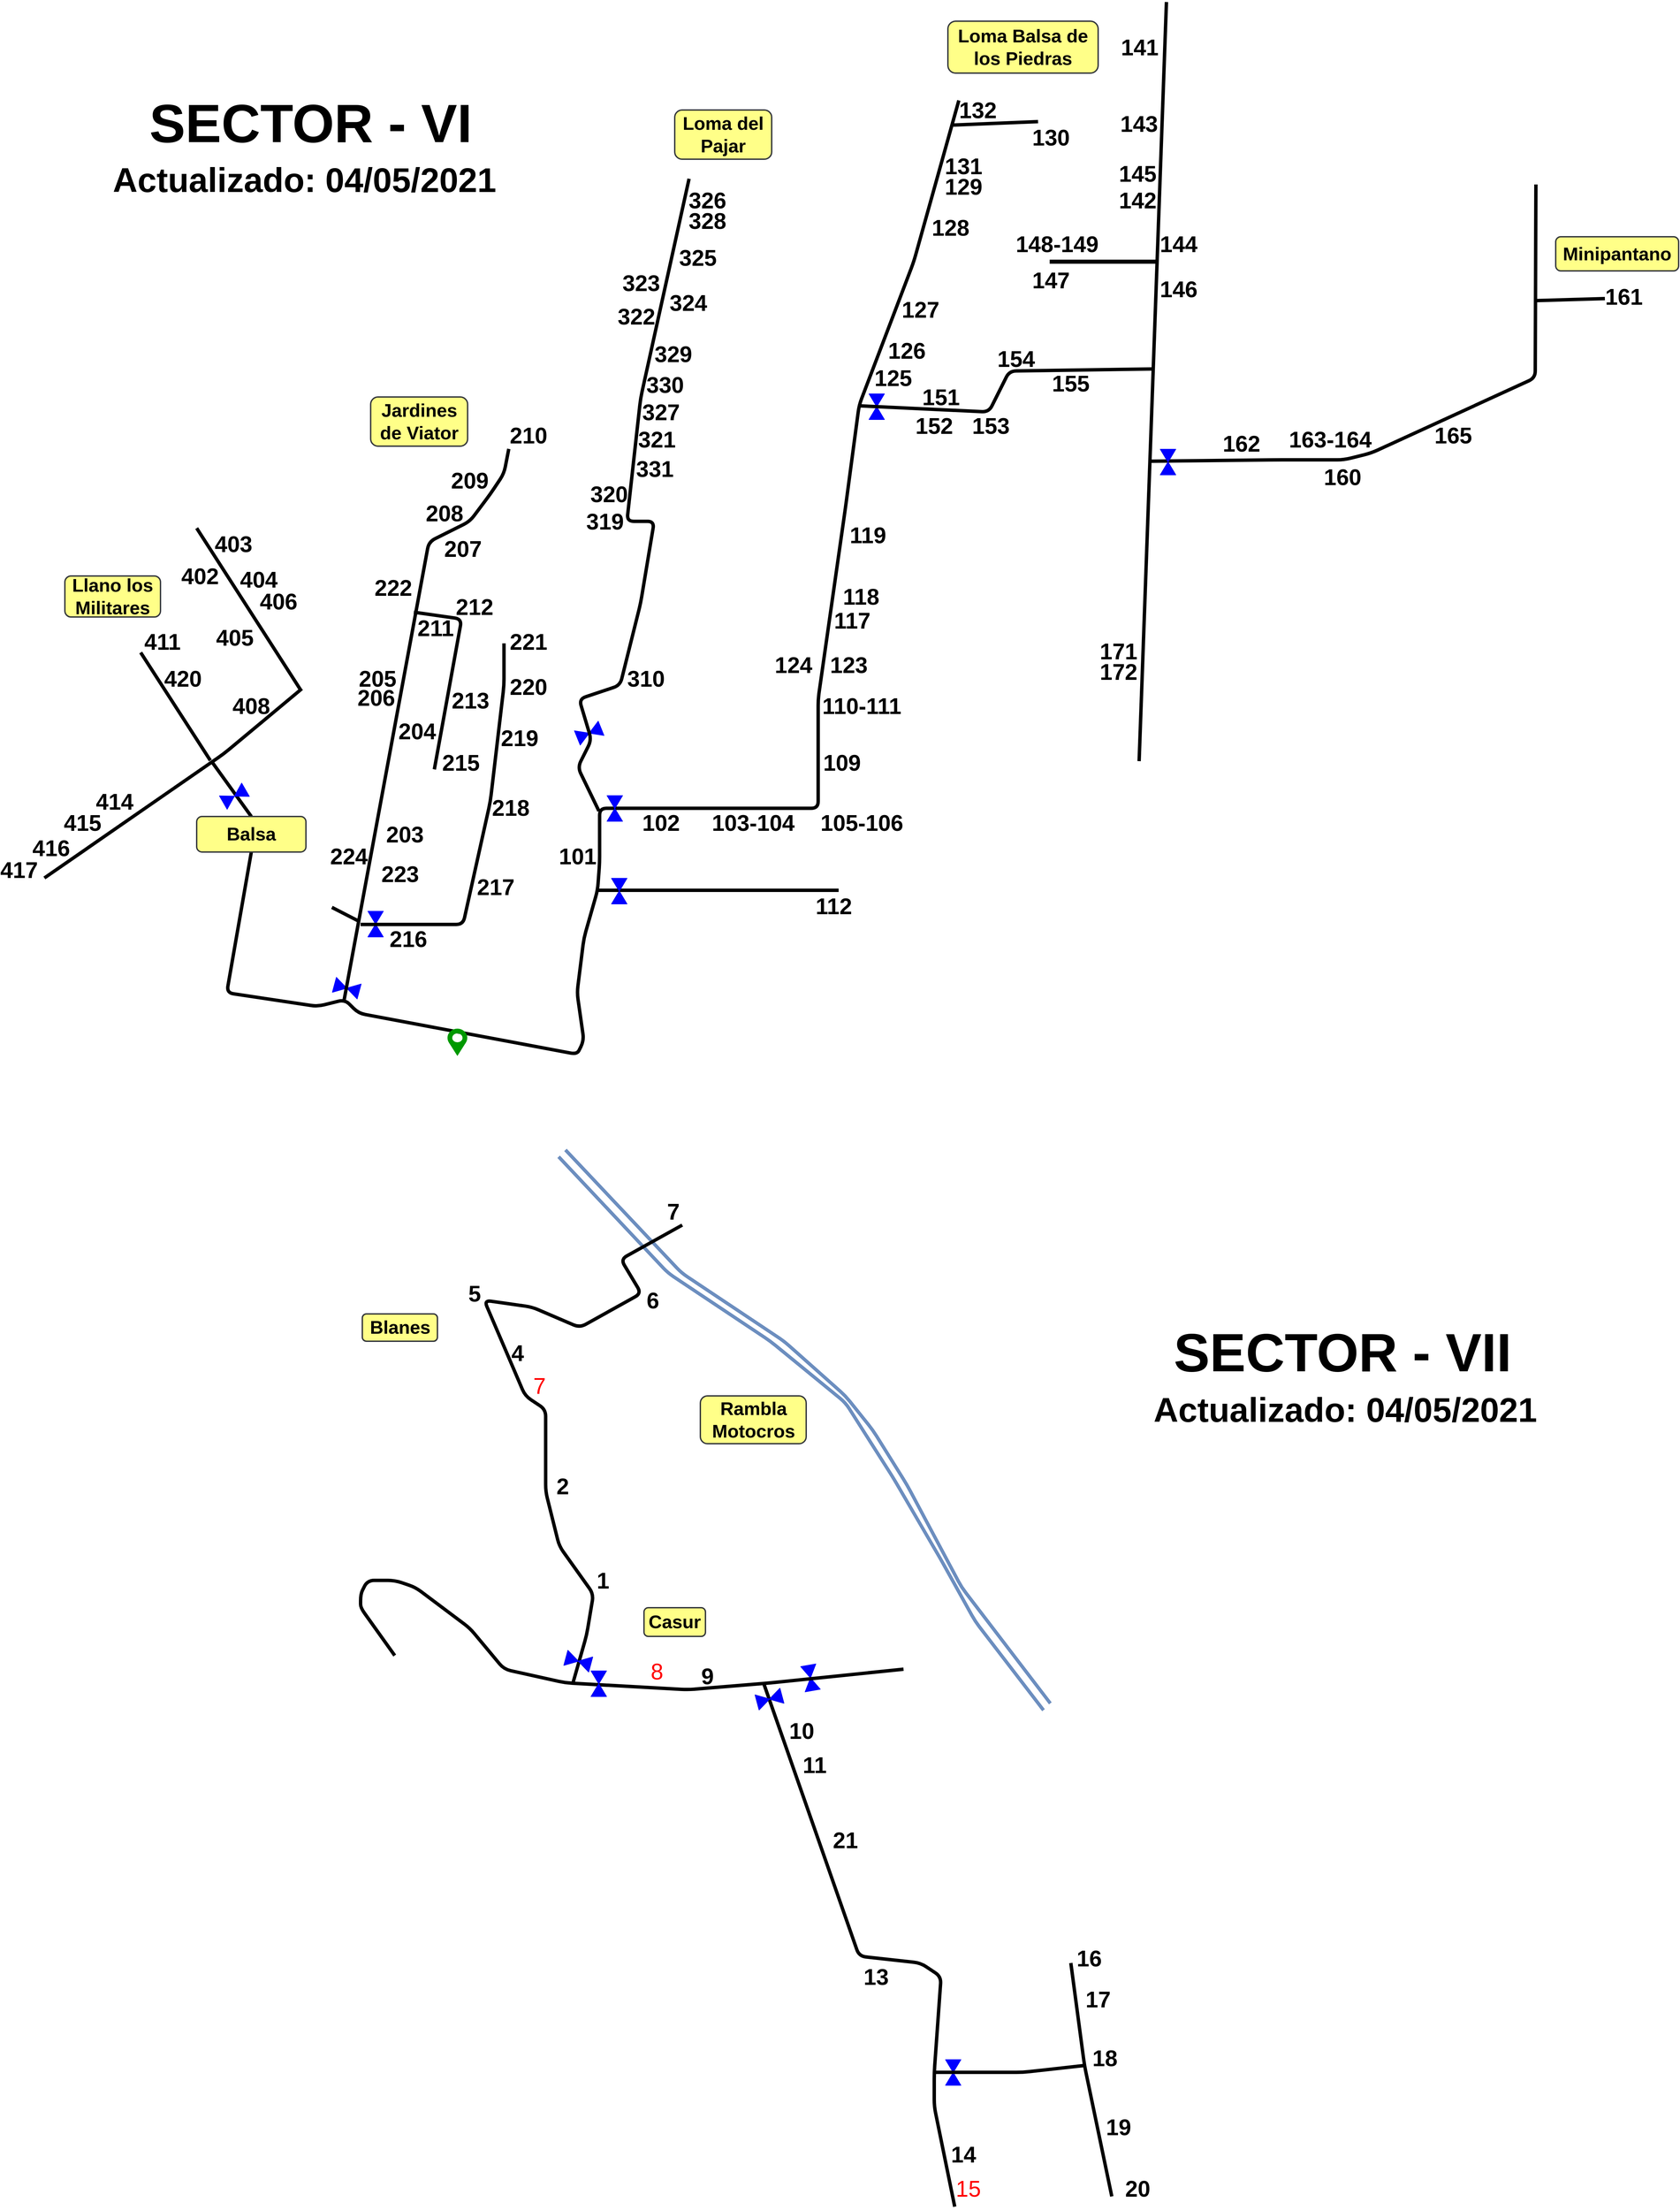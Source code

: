 <mxfile>
    <diagram id="SD_AFLWXw-Bv2uvGbzyp" name="Page-1">
        <mxGraphModel dx="3264" dy="1763" grid="1" gridSize="10" guides="1" tooltips="1" connect="1" arrows="1" fold="1" page="1" pageScale="1" pageWidth="827" pageHeight="1169" math="0" shadow="0">
            <root>
                <mxCell id="0"/>
                <mxCell id="1" parent="0"/>
                <mxCell id="Z8cWY3NdeDw0EiwUUbBT-2" value="" style="endArrow=none;html=1;strokeWidth=5;" parent="1" edge="1">
                    <mxGeometry width="50" height="50" relative="1" as="geometry">
                        <mxPoint x="-480" y="1170" as="sourcePoint"/>
                        <mxPoint x="-582" y="1012" as="targetPoint"/>
                    </mxGeometry>
                </mxCell>
                <mxCell id="Z8cWY3NdeDw0EiwUUbBT-3" value="" style="endArrow=none;html=1;strokeWidth=5;" parent="1" edge="1">
                    <mxGeometry width="50" height="50" relative="1" as="geometry">
                        <mxPoint x="-723" y="1342" as="sourcePoint"/>
                        <mxPoint x="-346" y="1065" as="targetPoint"/>
                        <Array as="points">
                            <mxPoint x="-460" y="1160"/>
                        </Array>
                    </mxGeometry>
                </mxCell>
                <mxCell id="Z8cWY3NdeDw0EiwUUbBT-4" value="" style="endArrow=none;html=1;strokeWidth=5;" parent="1" edge="1">
                    <mxGeometry width="50" height="50" relative="1" as="geometry">
                        <mxPoint x="-347" y="1068" as="sourcePoint"/>
                        <mxPoint x="-500" y="830" as="targetPoint"/>
                    </mxGeometry>
                </mxCell>
                <mxCell id="Z8cWY3NdeDw0EiwUUbBT-5" value="" style="endArrow=none;html=1;strokeWidth=5;exitX=0.5;exitY=0;exitDx=0;exitDy=0;" parent="1" edge="1" source="17">
                    <mxGeometry width="50" height="50" relative="1" as="geometry">
                        <mxPoint x="-433" y="1250" as="sourcePoint"/>
                        <mxPoint x="-477" y="1173" as="targetPoint"/>
                    </mxGeometry>
                </mxCell>
                <mxCell id="Z8cWY3NdeDw0EiwUUbBT-6" value="" style="verticalLabelPosition=bottom;align=center;html=1;verticalAlign=top;pointerEvents=1;dashed=0;shape=mxgraph.pid2valves.valve;valveType=gate;defState=closed;strokeWidth=1;fillColor=none;fontSize=17;rotation=-30;strokeColor=#0000FF;" parent="1" vertex="1">
                    <mxGeometry x="-463.54" y="1211" width="37.54" height="22.5" as="geometry"/>
                </mxCell>
                <mxCell id="Z8cWY3NdeDw0EiwUUbBT-31" value="Actualizado: 04/05/2021" style="text;html=1;strokeColor=none;fillColor=none;align=center;verticalAlign=middle;whiteSpace=wrap;rounded=0;fontSize=50;fontStyle=1" parent="1" vertex="1">
                    <mxGeometry x="887" y="2110" width="590" height="20" as="geometry"/>
                </mxCell>
                <mxCell id="Z8cWY3NdeDw0EiwUUbBT-32" value="&lt;font style=&quot;font-size: 79px&quot;&gt;SECTOR - VII&lt;/font&gt;" style="text;html=1;strokeColor=none;fillColor=none;align=center;verticalAlign=middle;whiteSpace=wrap;rounded=0;fontSize=50;fontStyle=1" parent="1" vertex="1">
                    <mxGeometry x="918" y="2027" width="520" height="20" as="geometry"/>
                </mxCell>
                <mxCell id="Z8cWY3NdeDw0EiwUUbBT-33" value="&lt;font style=&quot;font-size: 79px&quot;&gt;SECTOR - VI&lt;/font&gt;" style="text;html=1;strokeColor=none;fillColor=none;align=center;verticalAlign=middle;whiteSpace=wrap;rounded=0;fontSize=50;fontStyle=1" parent="1" vertex="1">
                    <mxGeometry x="-593" y="228" width="520" height="20" as="geometry"/>
                </mxCell>
                <mxCell id="Z8cWY3NdeDw0EiwUUbBT-34" value="Actualizado: 04/05/2021" style="text;html=1;strokeColor=none;fillColor=none;align=center;verticalAlign=middle;whiteSpace=wrap;rounded=0;fontSize=50;fontStyle=1" parent="1" vertex="1">
                    <mxGeometry x="-637" y="310" width="590" height="20" as="geometry"/>
                </mxCell>
                <mxCell id="Z8cWY3NdeDw0EiwUUbBT-35" value="&lt;b style=&quot;font-size: 33px;&quot;&gt;402&lt;/b&gt;" style="text;html=1;strokeColor=none;fillColor=none;align=center;verticalAlign=middle;whiteSpace=wrap;rounded=0;fontSize=33;" parent="1" vertex="1">
                    <mxGeometry x="-515" y="890" width="40" height="20" as="geometry"/>
                </mxCell>
                <mxCell id="Z8cWY3NdeDw0EiwUUbBT-36" value="403" style="text;html=1;strokeColor=none;fillColor=none;align=center;verticalAlign=middle;whiteSpace=wrap;rounded=0;fontSize=33;fontStyle=1" parent="1" vertex="1">
                    <mxGeometry x="-466" y="843" width="40" height="20" as="geometry"/>
                </mxCell>
                <mxCell id="Z8cWY3NdeDw0EiwUUbBT-37" value="404" style="text;html=1;strokeColor=none;fillColor=none;align=center;verticalAlign=middle;whiteSpace=wrap;rounded=0;fontSize=33;fontStyle=1" parent="1" vertex="1">
                    <mxGeometry x="-429" y="895" width="40" height="20" as="geometry"/>
                </mxCell>
                <mxCell id="Z8cWY3NdeDw0EiwUUbBT-39" value="406" style="text;html=1;strokeColor=none;fillColor=none;align=center;verticalAlign=middle;whiteSpace=wrap;rounded=0;fontSize=33;fontStyle=1" parent="1" vertex="1">
                    <mxGeometry x="-400" y="927" width="40" height="20" as="geometry"/>
                </mxCell>
                <mxCell id="Z8cWY3NdeDw0EiwUUbBT-41" value="405" style="text;html=1;strokeColor=none;fillColor=none;align=center;verticalAlign=middle;whiteSpace=wrap;rounded=0;fontSize=33;fontStyle=1" parent="1" vertex="1">
                    <mxGeometry x="-463.54" y="980" width="40" height="20" as="geometry"/>
                </mxCell>
                <mxCell id="Z8cWY3NdeDw0EiwUUbBT-42" value="408" style="text;html=1;strokeColor=none;fillColor=none;align=center;verticalAlign=middle;whiteSpace=wrap;rounded=0;fontSize=33;fontStyle=1" parent="1" vertex="1">
                    <mxGeometry x="-440" y="1080" width="40" height="20" as="geometry"/>
                </mxCell>
                <mxCell id="Z8cWY3NdeDw0EiwUUbBT-43" value="411" style="text;html=1;strokeColor=none;fillColor=none;align=center;verticalAlign=middle;whiteSpace=wrap;rounded=0;fontSize=33;fontStyle=1" parent="1" vertex="1">
                    <mxGeometry x="-570" y="986" width="40" height="20" as="geometry"/>
                </mxCell>
                <mxCell id="Z8cWY3NdeDw0EiwUUbBT-44" value="420" style="text;html=1;strokeColor=none;fillColor=none;align=center;verticalAlign=middle;whiteSpace=wrap;rounded=0;fontSize=33;fontStyle=1" parent="1" vertex="1">
                    <mxGeometry x="-540" y="1040" width="40" height="20" as="geometry"/>
                </mxCell>
                <mxCell id="Z8cWY3NdeDw0EiwUUbBT-45" value="414" style="text;html=1;strokeColor=none;fillColor=none;align=center;verticalAlign=middle;whiteSpace=wrap;rounded=0;fontSize=33;fontStyle=1" parent="1" vertex="1">
                    <mxGeometry x="-640" y="1220" width="40" height="20" as="geometry"/>
                </mxCell>
                <mxCell id="Z8cWY3NdeDw0EiwUUbBT-46" value="415" style="text;html=1;strokeColor=none;fillColor=none;align=center;verticalAlign=middle;whiteSpace=wrap;rounded=0;fontSize=33;fontStyle=1" parent="1" vertex="1">
                    <mxGeometry x="-687" y="1251" width="40" height="20" as="geometry"/>
                </mxCell>
                <mxCell id="Z8cWY3NdeDw0EiwUUbBT-47" value="416" style="text;html=1;strokeColor=none;fillColor=none;align=center;verticalAlign=middle;whiteSpace=wrap;rounded=0;fontSize=33;fontStyle=1" parent="1" vertex="1">
                    <mxGeometry x="-733" y="1288" width="40" height="20" as="geometry"/>
                </mxCell>
                <mxCell id="Z8cWY3NdeDw0EiwUUbBT-48" value="417" style="text;html=1;strokeColor=none;fillColor=none;align=center;verticalAlign=middle;whiteSpace=wrap;rounded=0;fontSize=33;fontStyle=1" parent="1" vertex="1">
                    <mxGeometry x="-780" y="1320" width="40" height="20" as="geometry"/>
                </mxCell>
                <mxCell id="Z8cWY3NdeDw0EiwUUbBT-49" value="" style="endArrow=none;html=1;strokeWidth=5;fontSize=33;entryX=0.5;entryY=1;entryDx=0;entryDy=0;" parent="1" edge="1" target="17">
                    <mxGeometry width="50" height="50" relative="1" as="geometry">
                        <mxPoint x="616" y="204" as="sourcePoint"/>
                        <mxPoint x="-419" y="1310" as="targetPoint"/>
                        <Array as="points">
                            <mxPoint x="550" y="440"/>
                            <mxPoint x="470" y="650"/>
                            <mxPoint x="450" y="800"/>
                            <mxPoint x="410" y="1080"/>
                            <mxPoint x="410" y="1240"/>
                            <mxPoint x="90" y="1240"/>
                            <mxPoint x="90" y="1320"/>
                            <mxPoint x="87" y="1360"/>
                            <mxPoint x="67" y="1430"/>
                            <mxPoint x="57" y="1510"/>
                            <mxPoint x="67" y="1580"/>
                            <mxPoint x="57" y="1600"/>
                            <mxPoint x="-263" y="1540"/>
                            <mxPoint x="-283" y="1520"/>
                            <mxPoint x="-323" y="1530"/>
                            <mxPoint x="-456" y="1510"/>
                        </Array>
                    </mxGeometry>
                </mxCell>
                <mxCell id="Z8cWY3NdeDw0EiwUUbBT-50" value="" style="endArrow=none;html=1;strokeWidth=5;fontSize=33;" parent="1" edge="1">
                    <mxGeometry width="50" height="50" relative="1" as="geometry">
                        <mxPoint x="608" y="240" as="sourcePoint"/>
                        <mxPoint x="732" y="235" as="targetPoint"/>
                    </mxGeometry>
                </mxCell>
                <mxCell id="Z8cWY3NdeDw0EiwUUbBT-51" value="" style="endArrow=none;html=1;strokeWidth=5;fontSize=33;" parent="1" edge="1">
                    <mxGeometry width="50" height="50" relative="1" as="geometry">
                        <mxPoint x="87" y="1360" as="sourcePoint"/>
                        <mxPoint x="440" y="1360" as="targetPoint"/>
                    </mxGeometry>
                </mxCell>
                <mxCell id="Z8cWY3NdeDw0EiwUUbBT-52" value="" style="verticalLabelPosition=bottom;align=center;html=1;verticalAlign=top;pointerEvents=1;dashed=0;shape=mxgraph.pid2valves.valve;valveType=gate;defState=closed;strokeWidth=1;fillColor=none;fontSize=17;rotation=338;strokeColor=#0000FF;" parent="1" vertex="1">
                    <mxGeometry x="56.0" y="1118.75" width="37.54" height="22.5" as="geometry"/>
                </mxCell>
                <mxCell id="Z8cWY3NdeDw0EiwUUbBT-53" value="" style="verticalLabelPosition=bottom;align=center;html=1;verticalAlign=top;pointerEvents=1;dashed=0;shape=mxgraph.pid2valves.valve;valveType=gate;defState=closed;strokeWidth=1;fillColor=none;fontSize=17;rotation=-90;" parent="1" vertex="1">
                    <mxGeometry x="100" y="1350" width="37.54" height="22.5" as="geometry"/>
                </mxCell>
                <mxCell id="Z8cWY3NdeDw0EiwUUbBT-54" value="" style="verticalLabelPosition=bottom;align=center;html=1;verticalAlign=top;pointerEvents=1;dashed=0;shape=mxgraph.pid2valves.valve;valveType=gate;defState=closed;strokeWidth=1;fillColor=none;fontSize=17;rotation=-90;" parent="1" vertex="1">
                    <mxGeometry x="93.46" y="1229" width="37.54" height="22.5" as="geometry"/>
                </mxCell>
                <mxCell id="Z8cWY3NdeDw0EiwUUbBT-55" value="" style="verticalLabelPosition=bottom;align=center;html=1;verticalAlign=top;pointerEvents=1;dashed=0;shape=mxgraph.pid2valves.valve;valveType=gate;defState=closed;strokeWidth=1;fillColor=none;fontSize=17;rotation=-90;strokeColor=#0000FF;" parent="1" vertex="1">
                    <mxGeometry x="477" y="641" width="37.54" height="22.5" as="geometry"/>
                </mxCell>
                <mxCell id="Z8cWY3NdeDw0EiwUUbBT-56" value="" style="verticalLabelPosition=bottom;align=center;html=1;verticalAlign=top;pointerEvents=1;dashed=0;shape=mxgraph.pid2valves.valve;valveType=gate;defState=closed;strokeWidth=1;fillColor=none;fontSize=17;rotation=-90;strokeColor=#0000FF;" parent="1" vertex="1">
                    <mxGeometry x="-256.77" y="1398.25" width="37.54" height="22.5" as="geometry"/>
                </mxCell>
                <mxCell id="Z8cWY3NdeDw0EiwUUbBT-57" value="" style="verticalLabelPosition=bottom;align=center;html=1;verticalAlign=top;pointerEvents=1;dashed=0;shape=mxgraph.pid2valves.valve;valveType=gate;defState=closed;strokeWidth=1;fillColor=none;fontSize=17;rotation=15;strokeColor=#0000FF;" parent="1" vertex="1">
                    <mxGeometry x="-299" y="1492" width="37.54" height="22.5" as="geometry"/>
                </mxCell>
                <mxCell id="Z8cWY3NdeDw0EiwUUbBT-60" value="" style="verticalLabelPosition=bottom;align=center;html=1;verticalAlign=top;pointerEvents=1;dashed=0;shape=mxgraph.pid2valves.valve;valveType=gate;defState=closed;strokeWidth=1;fillColor=none;fontSize=17;rotation=-90;" parent="1" vertex="1">
                    <mxGeometry x="903.54" y="722" width="37.54" height="22.5" as="geometry"/>
                </mxCell>
                <mxCell id="Z8cWY3NdeDw0EiwUUbBT-62" value="" style="verticalLabelPosition=bottom;align=center;html=1;verticalAlign=top;pointerEvents=1;dashed=0;shape=mxgraph.pid2valves.valve;valveType=gate;defState=closed;strokeWidth=1;fillColor=none;fontSize=17;rotation=-90;strokeColor=#0000FF;" parent="1" vertex="1">
                    <mxGeometry x="589" y="3079" width="37.54" height="22.5" as="geometry"/>
                </mxCell>
                <mxCell id="Z8cWY3NdeDw0EiwUUbBT-63" value="" style="verticalLabelPosition=bottom;align=center;html=1;verticalAlign=top;pointerEvents=1;dashed=0;shape=mxgraph.pid2valves.valve;valveType=gate;defState=closed;strokeWidth=1;fillColor=none;fontSize=17;rotation=-90;" parent="1" vertex="1">
                    <mxGeometry x="70" y="2510" width="37.54" height="22.5" as="geometry"/>
                </mxCell>
                <mxCell id="Z8cWY3NdeDw0EiwUUbBT-64" value="" style="verticalLabelPosition=bottom;align=center;html=1;verticalAlign=top;pointerEvents=1;dashed=0;shape=mxgraph.pid2valves.valve;valveType=gate;defState=closed;strokeWidth=1;fillColor=none;fontSize=17;rotation=15;" parent="1" vertex="1">
                    <mxGeometry x="40" y="2477" width="37.54" height="22.5" as="geometry"/>
                </mxCell>
                <mxCell id="Z8cWY3NdeDw0EiwUUbBT-65" value="" style="verticalLabelPosition=bottom;align=center;html=1;verticalAlign=top;pointerEvents=1;dashed=0;shape=mxgraph.pid2valves.valve;valveType=gate;defState=closed;strokeWidth=1;fillColor=none;fontSize=17;rotation=-15;" parent="1" vertex="1">
                    <mxGeometry x="320" y="2532.5" width="37.54" height="22.5" as="geometry"/>
                </mxCell>
                <mxCell id="Z8cWY3NdeDw0EiwUUbBT-66" value="" style="verticalLabelPosition=bottom;align=center;html=1;verticalAlign=top;pointerEvents=1;dashed=0;shape=mxgraph.pid2valves.valve;valveType=gate;defState=closed;strokeWidth=1;fillColor=none;fontSize=17;rotation=-100;strokeColor=#0000FF;" parent="1" vertex="1">
                    <mxGeometry x="380" y="2501.5" width="37.54" height="22.5" as="geometry"/>
                </mxCell>
                <mxCell id="Z8cWY3NdeDw0EiwUUbBT-68" value="" style="endArrow=none;html=1;strokeWidth=5;fontSize=33;" parent="1" edge="1">
                    <mxGeometry width="50" height="50" relative="1" as="geometry">
                        <mxPoint x="-284" y="1520" as="sourcePoint"/>
                        <mxPoint x="-43" y="714" as="targetPoint"/>
                        <Array as="points">
                            <mxPoint x="-160" y="850"/>
                            <mxPoint x="-100" y="820"/>
                            <mxPoint x="-70" y="780"/>
                            <mxPoint x="-50" y="750"/>
                        </Array>
                    </mxGeometry>
                </mxCell>
                <mxCell id="Z8cWY3NdeDw0EiwUUbBT-69" value="210" style="text;html=1;strokeColor=none;fillColor=none;align=center;verticalAlign=middle;whiteSpace=wrap;rounded=0;fontSize=33;fontStyle=1" parent="1" vertex="1">
                    <mxGeometry x="-34" y="683.5" width="40" height="20" as="geometry"/>
                </mxCell>
                <mxCell id="Z8cWY3NdeDw0EiwUUbBT-70" value="209" style="text;html=1;strokeColor=none;fillColor=none;align=center;verticalAlign=middle;whiteSpace=wrap;rounded=0;fontSize=33;fontStyle=1" parent="1" vertex="1">
                    <mxGeometry x="-120" y="750" width="40" height="20" as="geometry"/>
                </mxCell>
                <mxCell id="Z8cWY3NdeDw0EiwUUbBT-71" value="208" style="text;html=1;strokeColor=none;fillColor=none;align=center;verticalAlign=middle;whiteSpace=wrap;rounded=0;fontSize=33;fontStyle=1" parent="1" vertex="1">
                    <mxGeometry x="-157" y="798" width="40" height="20" as="geometry"/>
                </mxCell>
                <mxCell id="Z8cWY3NdeDw0EiwUUbBT-72" value="207" style="text;html=1;strokeColor=none;fillColor=none;align=center;verticalAlign=middle;whiteSpace=wrap;rounded=0;fontSize=33;fontStyle=1" parent="1" vertex="1">
                    <mxGeometry x="-130" y="850" width="40" height="20" as="geometry"/>
                </mxCell>
                <mxCell id="Z8cWY3NdeDw0EiwUUbBT-73" value="222" style="text;html=1;strokeColor=none;fillColor=none;align=center;verticalAlign=middle;whiteSpace=wrap;rounded=0;fontSize=33;fontStyle=1" parent="1" vertex="1">
                    <mxGeometry x="-232" y="907" width="40" height="20" as="geometry"/>
                </mxCell>
                <mxCell id="Z8cWY3NdeDw0EiwUUbBT-74" value="205" style="text;html=1;strokeColor=none;fillColor=none;align=center;verticalAlign=middle;whiteSpace=wrap;rounded=0;fontSize=33;fontStyle=1" parent="1" vertex="1">
                    <mxGeometry x="-255" y="1040" width="40" height="20" as="geometry"/>
                </mxCell>
                <mxCell id="Z8cWY3NdeDw0EiwUUbBT-75" value="206" style="text;html=1;strokeColor=none;fillColor=none;align=center;verticalAlign=middle;whiteSpace=wrap;rounded=0;fontSize=33;fontStyle=1" parent="1" vertex="1">
                    <mxGeometry x="-257" y="1068" width="40" height="20" as="geometry"/>
                </mxCell>
                <mxCell id="Z8cWY3NdeDw0EiwUUbBT-76" value="204" style="text;html=1;strokeColor=none;fillColor=none;align=center;verticalAlign=middle;whiteSpace=wrap;rounded=0;fontSize=33;fontStyle=1" parent="1" vertex="1">
                    <mxGeometry x="-197" y="1117" width="40" height="20" as="geometry"/>
                </mxCell>
                <mxCell id="Z8cWY3NdeDw0EiwUUbBT-77" value="203" style="text;html=1;strokeColor=none;fillColor=none;align=center;verticalAlign=middle;whiteSpace=wrap;rounded=0;fontSize=33;fontStyle=1" parent="1" vertex="1">
                    <mxGeometry x="-215" y="1268" width="40" height="20" as="geometry"/>
                </mxCell>
                <mxCell id="Z8cWY3NdeDw0EiwUUbBT-78" value="223" style="text;html=1;strokeColor=none;fillColor=none;align=center;verticalAlign=middle;whiteSpace=wrap;rounded=0;fontSize=33;fontStyle=1" parent="1" vertex="1">
                    <mxGeometry x="-222.46" y="1326" width="40" height="20" as="geometry"/>
                </mxCell>
                <mxCell id="Z8cWY3NdeDw0EiwUUbBT-79" value="224" style="text;html=1;strokeColor=none;fillColor=none;align=center;verticalAlign=middle;whiteSpace=wrap;rounded=0;fontSize=33;fontStyle=1" parent="1" vertex="1">
                    <mxGeometry x="-297" y="1300" width="40" height="20" as="geometry"/>
                </mxCell>
                <mxCell id="Z8cWY3NdeDw0EiwUUbBT-80" value="216" style="text;html=1;strokeColor=none;fillColor=none;align=center;verticalAlign=middle;whiteSpace=wrap;rounded=0;fontSize=33;fontStyle=1" parent="1" vertex="1">
                    <mxGeometry x="-210" y="1420.75" width="40" height="20" as="geometry"/>
                </mxCell>
                <mxCell id="Z8cWY3NdeDw0EiwUUbBT-81" value="" style="endArrow=none;html=1;strokeWidth=5;fontSize=33;" parent="1" edge="1">
                    <mxGeometry width="50" height="50" relative="1" as="geometry">
                        <mxPoint x="-263" y="1405" as="sourcePoint"/>
                        <mxPoint x="-302" y="1385" as="targetPoint"/>
                    </mxGeometry>
                </mxCell>
                <mxCell id="Z8cWY3NdeDw0EiwUUbBT-82" value="" style="endArrow=none;html=1;strokeWidth=5;fontSize=33;" parent="1" edge="1">
                    <mxGeometry width="50" height="50" relative="1" as="geometry">
                        <mxPoint x="-260" y="1410" as="sourcePoint"/>
                        <mxPoint x="-50" y="998.621" as="targetPoint"/>
                        <Array as="points">
                            <mxPoint x="-110" y="1410"/>
                            <mxPoint x="-70" y="1230"/>
                            <mxPoint x="-50" y="1060"/>
                        </Array>
                    </mxGeometry>
                </mxCell>
                <mxCell id="Z8cWY3NdeDw0EiwUUbBT-83" value="" style="endArrow=none;html=1;strokeWidth=5;fontSize=33;" parent="1" edge="1">
                    <mxGeometry width="50" height="50" relative="1" as="geometry">
                        <mxPoint x="-182" y="953" as="sourcePoint"/>
                        <mxPoint x="-152" y="1183" as="targetPoint"/>
                        <Array as="points">
                            <mxPoint x="-112" y="963"/>
                        </Array>
                    </mxGeometry>
                </mxCell>
                <mxCell id="Z8cWY3NdeDw0EiwUUbBT-84" value="211" style="text;html=1;strokeColor=none;fillColor=none;align=center;verticalAlign=middle;whiteSpace=wrap;rounded=0;fontSize=33;fontStyle=1" parent="1" vertex="1">
                    <mxGeometry x="-170" y="966" width="40" height="20" as="geometry"/>
                </mxCell>
                <mxCell id="Z8cWY3NdeDw0EiwUUbBT-85" value="212" style="text;html=1;strokeColor=none;fillColor=none;align=center;verticalAlign=middle;whiteSpace=wrap;rounded=0;fontSize=33;fontStyle=1" parent="1" vertex="1">
                    <mxGeometry x="-113" y="935" width="40" height="20" as="geometry"/>
                </mxCell>
                <mxCell id="Z8cWY3NdeDw0EiwUUbBT-86" value="213" style="text;html=1;strokeColor=none;fillColor=none;align=center;verticalAlign=middle;whiteSpace=wrap;rounded=0;fontSize=33;fontStyle=1" parent="1" vertex="1">
                    <mxGeometry x="-119" y="1072" width="40" height="20" as="geometry"/>
                </mxCell>
                <mxCell id="Z8cWY3NdeDw0EiwUUbBT-87" value="215" style="text;html=1;strokeColor=none;fillColor=none;align=center;verticalAlign=middle;whiteSpace=wrap;rounded=0;fontSize=33;fontStyle=1" parent="1" vertex="1">
                    <mxGeometry x="-133.25" y="1163" width="40" height="20" as="geometry"/>
                </mxCell>
                <mxCell id="Z8cWY3NdeDw0EiwUUbBT-88" value="221" style="text;html=1;strokeColor=none;fillColor=none;align=center;verticalAlign=middle;whiteSpace=wrap;rounded=0;fontSize=33;fontStyle=1" parent="1" vertex="1">
                    <mxGeometry x="-34" y="986" width="40" height="20" as="geometry"/>
                </mxCell>
                <mxCell id="Z8cWY3NdeDw0EiwUUbBT-90" value="220" style="text;html=1;strokeColor=none;fillColor=none;align=center;verticalAlign=middle;whiteSpace=wrap;rounded=0;fontSize=33;fontStyle=1" parent="1" vertex="1">
                    <mxGeometry x="-34" y="1052" width="40" height="20" as="geometry"/>
                </mxCell>
                <mxCell id="Z8cWY3NdeDw0EiwUUbBT-91" value="219" style="text;html=1;strokeColor=none;fillColor=none;align=center;verticalAlign=middle;whiteSpace=wrap;rounded=0;fontSize=33;fontStyle=1" parent="1" vertex="1">
                    <mxGeometry x="-47" y="1127" width="40" height="20" as="geometry"/>
                </mxCell>
                <mxCell id="Z8cWY3NdeDw0EiwUUbBT-92" value="218" style="text;html=1;strokeColor=none;fillColor=none;align=center;verticalAlign=middle;whiteSpace=wrap;rounded=0;fontSize=33;fontStyle=1" parent="1" vertex="1">
                    <mxGeometry x="-60" y="1229" width="40" height="20" as="geometry"/>
                </mxCell>
                <mxCell id="Z8cWY3NdeDw0EiwUUbBT-93" value="217" style="text;html=1;strokeColor=none;fillColor=none;align=center;verticalAlign=middle;whiteSpace=wrap;rounded=0;fontSize=33;fontStyle=1" parent="1" vertex="1">
                    <mxGeometry x="-82" y="1344.5" width="40" height="20" as="geometry"/>
                </mxCell>
                <mxCell id="Z8cWY3NdeDw0EiwUUbBT-95" value="101" style="text;html=1;strokeColor=none;fillColor=none;align=center;verticalAlign=middle;whiteSpace=wrap;rounded=0;fontSize=33;fontStyle=1" parent="1" vertex="1">
                    <mxGeometry x="37.54" y="1300" width="40" height="20" as="geometry"/>
                </mxCell>
                <mxCell id="Z8cWY3NdeDw0EiwUUbBT-96" value="102" style="text;html=1;strokeColor=none;fillColor=none;align=center;verticalAlign=middle;whiteSpace=wrap;rounded=0;fontSize=33;fontStyle=1" parent="1" vertex="1">
                    <mxGeometry x="160" y="1251" width="40" height="20" as="geometry"/>
                </mxCell>
                <mxCell id="Z8cWY3NdeDw0EiwUUbBT-97" value="112" style="text;html=1;strokeColor=none;fillColor=none;align=center;verticalAlign=middle;whiteSpace=wrap;rounded=0;fontSize=33;fontStyle=1" parent="1" vertex="1">
                    <mxGeometry x="413" y="1372.5" width="40" height="20" as="geometry"/>
                </mxCell>
                <mxCell id="Z8cWY3NdeDw0EiwUUbBT-98" value="103-104" style="text;html=1;strokeColor=none;fillColor=none;align=center;verticalAlign=middle;whiteSpace=wrap;rounded=0;fontSize=33;fontStyle=1" parent="1" vertex="1">
                    <mxGeometry x="245" y="1251" width="140" height="20" as="geometry"/>
                </mxCell>
                <mxCell id="Z8cWY3NdeDw0EiwUUbBT-99" value="105-106" style="text;html=1;strokeColor=none;fillColor=none;align=center;verticalAlign=middle;whiteSpace=wrap;rounded=0;fontSize=33;fontStyle=1" parent="1" vertex="1">
                    <mxGeometry x="364" y="1251" width="220" height="20" as="geometry"/>
                </mxCell>
                <mxCell id="Z8cWY3NdeDw0EiwUUbBT-100" value="109" style="text;html=1;strokeColor=none;fillColor=none;align=center;verticalAlign=middle;whiteSpace=wrap;rounded=0;fontSize=33;fontStyle=1" parent="1" vertex="1">
                    <mxGeometry x="425" y="1163" width="40" height="20" as="geometry"/>
                </mxCell>
                <mxCell id="Z8cWY3NdeDw0EiwUUbBT-101" value="110-111" style="text;html=1;strokeColor=none;fillColor=none;align=center;verticalAlign=middle;whiteSpace=wrap;rounded=0;fontSize=33;fontStyle=1" parent="1" vertex="1">
                    <mxGeometry x="364" y="1080" width="220" height="20" as="geometry"/>
                </mxCell>
                <mxCell id="Z8cWY3NdeDw0EiwUUbBT-102" value="124" style="text;html=1;strokeColor=none;fillColor=none;align=center;verticalAlign=middle;whiteSpace=wrap;rounded=0;fontSize=33;fontStyle=1" parent="1" vertex="1">
                    <mxGeometry x="354" y="1020" width="40" height="20" as="geometry"/>
                </mxCell>
                <mxCell id="Z8cWY3NdeDw0EiwUUbBT-103" value="123" style="text;html=1;strokeColor=none;fillColor=none;align=center;verticalAlign=middle;whiteSpace=wrap;rounded=0;fontSize=33;fontStyle=1" parent="1" vertex="1">
                    <mxGeometry x="434.54" y="1020" width="40" height="20" as="geometry"/>
                </mxCell>
                <mxCell id="Z8cWY3NdeDw0EiwUUbBT-104" value="" style="endArrow=none;html=1;strokeWidth=5;fontSize=33;" parent="1" edge="1">
                    <mxGeometry width="50" height="50" relative="1" as="geometry">
                        <mxPoint x="89" y="1244" as="sourcePoint"/>
                        <mxPoint x="221" y="318.621" as="targetPoint"/>
                        <Array as="points">
                            <mxPoint x="58" y="1180"/>
                            <mxPoint x="78" y="1140"/>
                            <mxPoint x="60" y="1080"/>
                            <mxPoint x="120" y="1060"/>
                            <mxPoint x="150" y="940"/>
                            <mxPoint x="160" y="880"/>
                            <mxPoint x="170" y="820"/>
                            <mxPoint x="130" y="820"/>
                            <mxPoint x="150" y="640"/>
                        </Array>
                    </mxGeometry>
                </mxCell>
                <mxCell id="Z8cWY3NdeDw0EiwUUbBT-105" value="310" style="text;html=1;strokeColor=none;fillColor=none;align=center;verticalAlign=middle;whiteSpace=wrap;rounded=0;fontSize=33;fontStyle=1" parent="1" vertex="1">
                    <mxGeometry x="137.54" y="1040" width="40" height="20" as="geometry"/>
                </mxCell>
                <mxCell id="Z8cWY3NdeDw0EiwUUbBT-106" value="319" style="text;html=1;strokeColor=none;fillColor=none;align=center;verticalAlign=middle;whiteSpace=wrap;rounded=0;fontSize=33;fontStyle=1" parent="1" vertex="1">
                    <mxGeometry x="77.54" y="810" width="40" height="20" as="geometry"/>
                </mxCell>
                <mxCell id="Z8cWY3NdeDw0EiwUUbBT-107" value="320" style="text;html=1;strokeColor=none;fillColor=none;align=center;verticalAlign=middle;whiteSpace=wrap;rounded=0;fontSize=33;fontStyle=1" parent="1" vertex="1">
                    <mxGeometry x="83.54" y="770" width="40" height="20" as="geometry"/>
                </mxCell>
                <mxCell id="Z8cWY3NdeDw0EiwUUbBT-108" value="331" style="text;html=1;strokeColor=none;fillColor=none;align=center;verticalAlign=middle;whiteSpace=wrap;rounded=0;fontSize=33;fontStyle=1" parent="1" vertex="1">
                    <mxGeometry x="151" y="732.5" width="40" height="20" as="geometry"/>
                </mxCell>
                <mxCell id="Z8cWY3NdeDw0EiwUUbBT-109" value="321" style="text;html=1;strokeColor=none;fillColor=none;align=center;verticalAlign=middle;whiteSpace=wrap;rounded=0;fontSize=33;fontStyle=1" parent="1" vertex="1">
                    <mxGeometry x="154" y="690" width="40" height="20" as="geometry"/>
                </mxCell>
                <mxCell id="Z8cWY3NdeDw0EiwUUbBT-110" value="327" style="text;html=1;strokeColor=none;fillColor=none;align=center;verticalAlign=middle;whiteSpace=wrap;rounded=0;fontSize=33;fontStyle=1" parent="1" vertex="1">
                    <mxGeometry x="160" y="650" width="40" height="20" as="geometry"/>
                </mxCell>
                <mxCell id="Z8cWY3NdeDw0EiwUUbBT-111" value="330" style="text;html=1;strokeColor=none;fillColor=none;align=center;verticalAlign=middle;whiteSpace=wrap;rounded=0;fontSize=33;fontStyle=1" parent="1" vertex="1">
                    <mxGeometry x="166" y="610" width="40" height="20" as="geometry"/>
                </mxCell>
                <mxCell id="Z8cWY3NdeDw0EiwUUbBT-112" value="329" style="text;html=1;strokeColor=none;fillColor=none;align=center;verticalAlign=middle;whiteSpace=wrap;rounded=0;fontSize=33;fontStyle=1" parent="1" vertex="1">
                    <mxGeometry x="177.54" y="565" width="40" height="20" as="geometry"/>
                </mxCell>
                <mxCell id="Z8cWY3NdeDw0EiwUUbBT-113" value="322" style="text;html=1;strokeColor=none;fillColor=none;align=center;verticalAlign=middle;whiteSpace=wrap;rounded=0;fontSize=33;fontStyle=1" parent="1" vertex="1">
                    <mxGeometry x="123.54" y="510" width="40" height="20" as="geometry"/>
                </mxCell>
                <mxCell id="Z8cWY3NdeDw0EiwUUbBT-114" value="323" style="text;html=1;strokeColor=none;fillColor=none;align=center;verticalAlign=middle;whiteSpace=wrap;rounded=0;fontSize=33;fontStyle=1" parent="1" vertex="1">
                    <mxGeometry x="131" y="461" width="40" height="20" as="geometry"/>
                </mxCell>
                <mxCell id="Z8cWY3NdeDw0EiwUUbBT-115" value="324" style="text;html=1;strokeColor=none;fillColor=none;align=center;verticalAlign=middle;whiteSpace=wrap;rounded=0;fontSize=33;fontStyle=1" parent="1" vertex="1">
                    <mxGeometry x="200" y="490" width="40" height="20" as="geometry"/>
                </mxCell>
                <mxCell id="Z8cWY3NdeDw0EiwUUbBT-116" value="325" style="text;html=1;strokeColor=none;fillColor=none;align=center;verticalAlign=middle;whiteSpace=wrap;rounded=0;fontSize=33;fontStyle=1" parent="1" vertex="1">
                    <mxGeometry x="214" y="423.5" width="40" height="20" as="geometry"/>
                </mxCell>
                <mxCell id="Z8cWY3NdeDw0EiwUUbBT-117" value="328" style="text;html=1;strokeColor=none;fillColor=none;align=center;verticalAlign=middle;whiteSpace=wrap;rounded=0;fontSize=33;fontStyle=1" parent="1" vertex="1">
                    <mxGeometry x="228" y="370" width="40" height="20" as="geometry"/>
                </mxCell>
                <mxCell id="Z8cWY3NdeDw0EiwUUbBT-118" value="326" style="text;html=1;strokeColor=none;fillColor=none;align=center;verticalAlign=middle;whiteSpace=wrap;rounded=0;fontSize=33;fontStyle=1" parent="1" vertex="1">
                    <mxGeometry x="228" y="340" width="40" height="20" as="geometry"/>
                </mxCell>
                <mxCell id="Z8cWY3NdeDw0EiwUUbBT-119" value="117" style="text;html=1;strokeColor=none;fillColor=none;align=center;verticalAlign=middle;whiteSpace=wrap;rounded=0;fontSize=33;fontStyle=1" parent="1" vertex="1">
                    <mxGeometry x="440" y="955" width="40" height="20" as="geometry"/>
                </mxCell>
                <mxCell id="Z8cWY3NdeDw0EiwUUbBT-121" value="119" style="text;html=1;strokeColor=none;fillColor=none;align=center;verticalAlign=middle;whiteSpace=wrap;rounded=0;fontSize=33;fontStyle=1" parent="1" vertex="1">
                    <mxGeometry x="463" y="830" width="40" height="20" as="geometry"/>
                </mxCell>
                <mxCell id="Z8cWY3NdeDw0EiwUUbBT-123" value="126" style="text;html=1;strokeColor=none;fillColor=none;align=center;verticalAlign=middle;whiteSpace=wrap;rounded=0;fontSize=33;fontStyle=1" parent="1" vertex="1">
                    <mxGeometry x="520" y="560" width="40" height="20" as="geometry"/>
                </mxCell>
                <mxCell id="Z8cWY3NdeDw0EiwUUbBT-124" value="125" style="text;html=1;strokeColor=none;fillColor=none;align=center;verticalAlign=middle;whiteSpace=wrap;rounded=0;fontSize=33;fontStyle=1" parent="1" vertex="1">
                    <mxGeometry x="500" y="600" width="40" height="20" as="geometry"/>
                </mxCell>
                <mxCell id="Z8cWY3NdeDw0EiwUUbBT-125" value="127" style="text;html=1;strokeColor=none;fillColor=none;align=center;verticalAlign=middle;whiteSpace=wrap;rounded=0;fontSize=33;fontStyle=1" parent="1" vertex="1">
                    <mxGeometry x="540" y="500" width="40" height="20" as="geometry"/>
                </mxCell>
                <mxCell id="Z8cWY3NdeDw0EiwUUbBT-126" value="128" style="text;html=1;strokeColor=none;fillColor=none;align=center;verticalAlign=middle;whiteSpace=wrap;rounded=0;fontSize=33;fontStyle=1" parent="1" vertex="1">
                    <mxGeometry x="584" y="380" width="40" height="20" as="geometry"/>
                </mxCell>
                <mxCell id="Z8cWY3NdeDw0EiwUUbBT-127" value="129" style="text;html=1;strokeColor=none;fillColor=none;align=center;verticalAlign=middle;whiteSpace=wrap;rounded=0;fontSize=33;fontStyle=1" parent="1" vertex="1">
                    <mxGeometry x="603" y="320" width="40" height="20" as="geometry"/>
                </mxCell>
                <mxCell id="Z8cWY3NdeDw0EiwUUbBT-128" value="131" style="text;html=1;strokeColor=none;fillColor=none;align=center;verticalAlign=middle;whiteSpace=wrap;rounded=0;fontSize=33;fontStyle=1" parent="1" vertex="1">
                    <mxGeometry x="603" y="290" width="40" height="20" as="geometry"/>
                </mxCell>
                <mxCell id="Z8cWY3NdeDw0EiwUUbBT-129" value="130" style="text;html=1;strokeColor=none;fillColor=none;align=center;verticalAlign=middle;whiteSpace=wrap;rounded=0;fontSize=33;fontStyle=1" parent="1" vertex="1">
                    <mxGeometry x="731" y="248" width="40" height="20" as="geometry"/>
                </mxCell>
                <mxCell id="Z8cWY3NdeDw0EiwUUbBT-130" value="132" style="text;html=1;strokeColor=none;fillColor=none;align=center;verticalAlign=middle;whiteSpace=wrap;rounded=0;fontSize=33;fontStyle=1" parent="1" vertex="1">
                    <mxGeometry x="624" y="208" width="40" height="20" as="geometry"/>
                </mxCell>
                <mxCell id="Z8cWY3NdeDw0EiwUUbBT-131" value="" style="endArrow=none;html=1;strokeWidth=5;fontSize=33;" parent="1" edge="1">
                    <mxGeometry width="50" height="50" relative="1" as="geometry">
                        <mxPoint x="472" y="651" as="sourcePoint"/>
                        <mxPoint x="900" y="597" as="targetPoint"/>
                        <Array as="points">
                            <mxPoint x="660" y="660"/>
                            <mxPoint x="690" y="600"/>
                        </Array>
                    </mxGeometry>
                </mxCell>
                <mxCell id="Z8cWY3NdeDw0EiwUUbBT-132" value="151" style="text;html=1;strokeColor=none;fillColor=none;align=center;verticalAlign=middle;whiteSpace=wrap;rounded=0;fontSize=33;fontStyle=1" parent="1" vertex="1">
                    <mxGeometry x="570" y="628" width="40" height="20" as="geometry"/>
                </mxCell>
                <mxCell id="Z8cWY3NdeDw0EiwUUbBT-133" value="152" style="text;html=1;strokeColor=none;fillColor=none;align=center;verticalAlign=middle;whiteSpace=wrap;rounded=0;fontSize=33;fontStyle=1" parent="1" vertex="1">
                    <mxGeometry x="560" y="670" width="40" height="20" as="geometry"/>
                </mxCell>
                <mxCell id="Z8cWY3NdeDw0EiwUUbBT-134" value="153" style="text;html=1;strokeColor=none;fillColor=none;align=center;verticalAlign=middle;whiteSpace=wrap;rounded=0;fontSize=33;fontStyle=1" parent="1" vertex="1">
                    <mxGeometry x="643" y="670" width="40" height="20" as="geometry"/>
                </mxCell>
                <mxCell id="Z8cWY3NdeDw0EiwUUbBT-135" value="154" style="text;html=1;strokeColor=none;fillColor=none;align=center;verticalAlign=middle;whiteSpace=wrap;rounded=0;fontSize=33;fontStyle=1" parent="1" vertex="1">
                    <mxGeometry x="680" y="572" width="40" height="20" as="geometry"/>
                </mxCell>
                <mxCell id="Z8cWY3NdeDw0EiwUUbBT-136" value="155" style="text;html=1;strokeColor=none;fillColor=none;align=center;verticalAlign=middle;whiteSpace=wrap;rounded=0;fontSize=33;fontStyle=1" parent="1" vertex="1">
                    <mxGeometry x="760" y="608" width="40" height="20" as="geometry"/>
                </mxCell>
                <mxCell id="Z8cWY3NdeDw0EiwUUbBT-137" value="" style="endArrow=none;html=1;strokeWidth=5;fontSize=33;" parent="1" edge="1">
                    <mxGeometry width="50" height="50" relative="1" as="geometry">
                        <mxPoint x="880" y="1171" as="sourcePoint"/>
                        <mxPoint x="920" y="60" as="targetPoint"/>
                    </mxGeometry>
                </mxCell>
                <mxCell id="Z8cWY3NdeDw0EiwUUbBT-138" value="141" style="text;html=1;strokeColor=none;fillColor=none;align=center;verticalAlign=middle;whiteSpace=wrap;rounded=0;fontSize=33;fontStyle=1" parent="1" vertex="1">
                    <mxGeometry x="860.54" y="116" width="40" height="20" as="geometry"/>
                </mxCell>
                <mxCell id="Z8cWY3NdeDw0EiwUUbBT-139" value="143" style="text;html=1;strokeColor=none;fillColor=none;align=center;verticalAlign=middle;whiteSpace=wrap;rounded=0;fontSize=33;fontStyle=1" parent="1" vertex="1">
                    <mxGeometry x="860" y="228" width="40" height="20" as="geometry"/>
                </mxCell>
                <mxCell id="Z8cWY3NdeDw0EiwUUbBT-140" value="145" style="text;html=1;strokeColor=none;fillColor=none;align=center;verticalAlign=middle;whiteSpace=wrap;rounded=0;fontSize=33;fontStyle=1" parent="1" vertex="1">
                    <mxGeometry x="858" y="301" width="40" height="20" as="geometry"/>
                </mxCell>
                <mxCell id="Z8cWY3NdeDw0EiwUUbBT-141" value="142" style="text;html=1;strokeColor=none;fillColor=none;align=center;verticalAlign=middle;whiteSpace=wrap;rounded=0;fontSize=33;fontStyle=1" parent="1" vertex="1">
                    <mxGeometry x="858" y="340" width="40" height="20" as="geometry"/>
                </mxCell>
                <mxCell id="Z8cWY3NdeDw0EiwUUbBT-142" value="144" style="text;html=1;strokeColor=none;fillColor=none;align=center;verticalAlign=middle;whiteSpace=wrap;rounded=0;fontSize=33;fontStyle=1" parent="1" vertex="1">
                    <mxGeometry x="918" y="403.5" width="40" height="20" as="geometry"/>
                </mxCell>
                <mxCell id="Z8cWY3NdeDw0EiwUUbBT-143" value="146" style="text;html=1;strokeColor=none;fillColor=none;align=center;verticalAlign=middle;whiteSpace=wrap;rounded=0;fontSize=33;fontStyle=1" parent="1" vertex="1">
                    <mxGeometry x="918" y="470" width="40" height="20" as="geometry"/>
                </mxCell>
                <mxCell id="Z8cWY3NdeDw0EiwUUbBT-144" value="147" style="text;html=1;strokeColor=none;fillColor=none;align=center;verticalAlign=middle;whiteSpace=wrap;rounded=0;fontSize=33;fontStyle=1" parent="1" vertex="1">
                    <mxGeometry x="731" y="457" width="40" height="20" as="geometry"/>
                </mxCell>
                <mxCell id="Z8cWY3NdeDw0EiwUUbBT-145" value="148-149" style="text;html=1;strokeColor=none;fillColor=none;align=center;verticalAlign=middle;whiteSpace=wrap;rounded=0;fontSize=33;fontStyle=1" parent="1" vertex="1">
                    <mxGeometry x="680" y="403.5" width="160" height="20" as="geometry"/>
                </mxCell>
                <mxCell id="Z8cWY3NdeDw0EiwUUbBT-146" value="172" style="text;html=1;strokeColor=none;fillColor=none;align=center;verticalAlign=middle;whiteSpace=wrap;rounded=0;fontSize=33;fontStyle=1" parent="1" vertex="1">
                    <mxGeometry x="830" y="1030" width="40" height="20" as="geometry"/>
                </mxCell>
                <mxCell id="Z8cWY3NdeDw0EiwUUbBT-147" value="171" style="text;html=1;strokeColor=none;fillColor=none;align=center;verticalAlign=middle;whiteSpace=wrap;rounded=0;fontSize=33;fontStyle=1" parent="1" vertex="1">
                    <mxGeometry x="830" y="1000" width="40" height="20" as="geometry"/>
                </mxCell>
                <mxCell id="Z8cWY3NdeDw0EiwUUbBT-148" value="" style="endArrow=none;html=1;strokeWidth=5;fontSize=33;" parent="1" edge="1">
                    <mxGeometry width="50" height="50" relative="1" as="geometry">
                        <mxPoint x="897" y="732" as="sourcePoint"/>
                        <mxPoint x="1461" y="327" as="targetPoint"/>
                        <Array as="points">
                            <mxPoint x="1080" y="730"/>
                            <mxPoint x="1180" y="730"/>
                            <mxPoint x="1220" y="720"/>
                            <mxPoint x="1460" y="610"/>
                        </Array>
                    </mxGeometry>
                </mxCell>
                <mxCell id="Z8cWY3NdeDw0EiwUUbBT-149" value="" style="endArrow=none;html=1;strokeWidth=5;fontSize=33;" parent="1" edge="1">
                    <mxGeometry width="50" height="50" relative="1" as="geometry">
                        <mxPoint x="1460" y="497" as="sourcePoint"/>
                        <mxPoint x="1562" y="494" as="targetPoint"/>
                    </mxGeometry>
                </mxCell>
                <mxCell id="Z8cWY3NdeDw0EiwUUbBT-150" value="161" style="text;html=1;strokeColor=none;fillColor=none;align=center;verticalAlign=middle;whiteSpace=wrap;rounded=0;fontSize=33;fontStyle=1" parent="1" vertex="1">
                    <mxGeometry x="1570" y="481" width="40" height="20" as="geometry"/>
                </mxCell>
                <mxCell id="Z8cWY3NdeDw0EiwUUbBT-151" value="165" style="text;html=1;strokeColor=none;fillColor=none;align=center;verticalAlign=middle;whiteSpace=wrap;rounded=0;fontSize=33;fontStyle=1" parent="1" vertex="1">
                    <mxGeometry x="1320" y="683.5" width="40" height="20" as="geometry"/>
                </mxCell>
                <mxCell id="Z8cWY3NdeDw0EiwUUbBT-153" value="162" style="text;html=1;strokeColor=none;fillColor=none;align=center;verticalAlign=middle;whiteSpace=wrap;rounded=0;fontSize=33;fontStyle=1" parent="1" vertex="1">
                    <mxGeometry x="1010" y="696" width="40" height="20" as="geometry"/>
                </mxCell>
                <mxCell id="Z8cWY3NdeDw0EiwUUbBT-154" value="163-164" style="text;html=1;strokeColor=none;fillColor=none;align=center;verticalAlign=middle;whiteSpace=wrap;rounded=0;fontSize=33;fontStyle=1" parent="1" vertex="1">
                    <mxGeometry x="1060" y="690" width="200" height="20" as="geometry"/>
                </mxCell>
                <mxCell id="Z8cWY3NdeDw0EiwUUbBT-155" value="160" style="text;html=1;strokeColor=none;fillColor=none;align=center;verticalAlign=middle;whiteSpace=wrap;rounded=0;fontSize=33;fontStyle=1" parent="1" vertex="1">
                    <mxGeometry x="1158" y="744.5" width="40" height="20" as="geometry"/>
                </mxCell>
                <mxCell id="Z8cWY3NdeDw0EiwUUbBT-157" value="" style="endArrow=none;html=1;strokeWidth=5;fontSize=33;fillColor=#dae8fc;strokeColor=#6c8ebf;" parent="1" edge="1">
                    <mxGeometry width="50" height="50" relative="1" as="geometry">
                        <mxPoint x="750" y="2550" as="sourcePoint"/>
                        <mxPoint x="40" y="1740" as="targetPoint"/>
                        <Array as="points">
                            <mxPoint x="620" y="2380"/>
                            <mxPoint x="540" y="2230"/>
                            <mxPoint x="490" y="2150"/>
                            <mxPoint x="450" y="2100"/>
                            <mxPoint x="360" y="2020"/>
                            <mxPoint x="210" y="1920"/>
                        </Array>
                    </mxGeometry>
                </mxCell>
                <mxCell id="Z8cWY3NdeDw0EiwUUbBT-158" value="" style="endArrow=none;html=1;strokeWidth=5;fontSize=33;fillColor=#dae8fc;strokeColor=#6c8ebf;" parent="1" edge="1">
                    <mxGeometry width="50" height="50" relative="1" as="geometry">
                        <mxPoint x="740" y="2560" as="sourcePoint"/>
                        <mxPoint x="30" y="1750" as="targetPoint"/>
                        <Array as="points">
                            <mxPoint x="640" y="2430"/>
                            <mxPoint x="590" y="2340"/>
                            <mxPoint x="520" y="2220"/>
                            <mxPoint x="450" y="2110"/>
                            <mxPoint x="340" y="2020"/>
                            <mxPoint x="190" y="1920"/>
                        </Array>
                    </mxGeometry>
                </mxCell>
                <mxCell id="Z8cWY3NdeDw0EiwUUbBT-159" value="" style="endArrow=none;html=1;strokeWidth=5;fontSize=33;" parent="1" edge="1">
                    <mxGeometry width="50" height="50" relative="1" as="geometry">
                        <mxPoint x="51" y="2520" as="sourcePoint"/>
                        <mxPoint x="211" y="1850" as="targetPoint"/>
                        <Array as="points">
                            <mxPoint x="71" y="2450"/>
                            <mxPoint x="81" y="2390"/>
                            <mxPoint x="31" y="2320"/>
                            <mxPoint x="11" y="2240"/>
                            <mxPoint x="11" y="2120"/>
                            <mxPoint x="-19" y="2100"/>
                            <mxPoint x="-79" y="1960"/>
                            <mxPoint x="-9" y="1970"/>
                            <mxPoint x="61" y="2000"/>
                            <mxPoint x="151" y="1950"/>
                            <mxPoint x="121" y="1900"/>
                        </Array>
                    </mxGeometry>
                </mxCell>
                <mxCell id="Z8cWY3NdeDw0EiwUUbBT-160" value="" style="endArrow=none;html=1;strokeWidth=5;fontSize=33;" parent="1" edge="1">
                    <mxGeometry width="50" height="50" relative="1" as="geometry">
                        <mxPoint x="535" y="2500" as="sourcePoint"/>
                        <mxPoint x="-210" y="2480" as="targetPoint"/>
                        <Array as="points">
                            <mxPoint x="340" y="2520"/>
                            <mxPoint x="220" y="2530"/>
                            <mxPoint x="40" y="2520"/>
                            <mxPoint x="-50" y="2500"/>
                            <mxPoint x="-100" y="2440"/>
                            <mxPoint x="-180" y="2380"/>
                            <mxPoint x="-210" y="2370"/>
                            <mxPoint x="-250" y="2370"/>
                            <mxPoint x="-260" y="2390"/>
                            <mxPoint x="-260" y="2410"/>
                        </Array>
                    </mxGeometry>
                </mxCell>
                <mxCell id="Z8cWY3NdeDw0EiwUUbBT-161" value="" style="endArrow=none;html=1;strokeWidth=5;fontSize=33;" parent="1" edge="1">
                    <mxGeometry width="50" height="50" relative="1" as="geometry">
                        <mxPoint x="610" y="3286.667" as="sourcePoint"/>
                        <mxPoint x="330" y="2520" as="targetPoint"/>
                        <Array as="points">
                            <mxPoint x="580" y="3140"/>
                            <mxPoint x="580" y="3090"/>
                            <mxPoint x="590" y="2950"/>
                            <mxPoint x="560" y="2930"/>
                            <mxPoint x="470" y="2920"/>
                        </Array>
                    </mxGeometry>
                </mxCell>
                <mxCell id="Z8cWY3NdeDw0EiwUUbBT-162" value="" style="endArrow=none;html=1;strokeWidth=5;fontSize=33;" parent="1" edge="1">
                    <mxGeometry width="50" height="50" relative="1" as="geometry">
                        <mxPoint x="580" y="3090" as="sourcePoint"/>
                        <mxPoint x="800" y="3080" as="targetPoint"/>
                        <Array as="points">
                            <mxPoint x="710" y="3090"/>
                        </Array>
                    </mxGeometry>
                </mxCell>
                <mxCell id="Z8cWY3NdeDw0EiwUUbBT-163" value="" style="endArrow=none;html=1;strokeWidth=5;fontSize=33;" parent="1" edge="1">
                    <mxGeometry width="50" height="50" relative="1" as="geometry">
                        <mxPoint x="840" y="3271.667" as="sourcePoint"/>
                        <mxPoint x="780" y="2930" as="targetPoint"/>
                        <Array as="points">
                            <mxPoint x="800" y="3080"/>
                        </Array>
                    </mxGeometry>
                </mxCell>
                <mxCell id="Z8cWY3NdeDw0EiwUUbBT-164" value="20" style="text;html=1;strokeColor=none;fillColor=none;align=center;verticalAlign=middle;whiteSpace=wrap;rounded=0;fontSize=33;fontStyle=1" parent="1" vertex="1">
                    <mxGeometry x="858" y="3250" width="40" height="20" as="geometry"/>
                </mxCell>
                <mxCell id="Z8cWY3NdeDw0EiwUUbBT-165" value="19" style="text;html=1;strokeColor=none;fillColor=none;align=center;verticalAlign=middle;whiteSpace=wrap;rounded=0;fontSize=33;fontStyle=1" parent="1" vertex="1">
                    <mxGeometry x="830" y="3160" width="40" height="20" as="geometry"/>
                </mxCell>
                <mxCell id="Z8cWY3NdeDw0EiwUUbBT-167" value="18" style="text;html=1;strokeColor=none;fillColor=none;align=center;verticalAlign=middle;whiteSpace=wrap;rounded=0;fontSize=33;fontStyle=1" parent="1" vertex="1">
                    <mxGeometry x="810" y="3059" width="40" height="20" as="geometry"/>
                </mxCell>
                <mxCell id="Z8cWY3NdeDw0EiwUUbBT-169" value="14" style="text;html=1;strokeColor=none;fillColor=none;align=center;verticalAlign=middle;whiteSpace=wrap;rounded=0;fontSize=33;fontStyle=1" parent="1" vertex="1">
                    <mxGeometry x="603" y="3200" width="40" height="20" as="geometry"/>
                </mxCell>
                <mxCell id="Z8cWY3NdeDw0EiwUUbBT-170" value="15" style="text;html=1;strokeColor=none;fillColor=none;align=center;verticalAlign=middle;whiteSpace=wrap;rounded=0;fontSize=33;fontStyle=0;fontColor=#FF0000;" parent="1" vertex="1">
                    <mxGeometry x="610" y="3250" width="40" height="20" as="geometry"/>
                </mxCell>
                <mxCell id="Z8cWY3NdeDw0EiwUUbBT-171" value="17" style="text;html=1;strokeColor=none;fillColor=none;align=center;verticalAlign=middle;whiteSpace=wrap;rounded=0;fontSize=33;fontStyle=1" parent="1" vertex="1">
                    <mxGeometry x="800" y="2973" width="40" height="20" as="geometry"/>
                </mxCell>
                <mxCell id="Z8cWY3NdeDw0EiwUUbBT-172" value="16" style="text;html=1;strokeColor=none;fillColor=none;align=center;verticalAlign=middle;whiteSpace=wrap;rounded=0;fontSize=33;fontStyle=1" parent="1" vertex="1">
                    <mxGeometry x="787" y="2913" width="40" height="20" as="geometry"/>
                </mxCell>
                <mxCell id="Z8cWY3NdeDw0EiwUUbBT-173" value="13" style="text;html=1;strokeColor=none;fillColor=none;align=center;verticalAlign=middle;whiteSpace=wrap;rounded=0;fontSize=33;fontStyle=1" parent="1" vertex="1">
                    <mxGeometry x="474.54" y="2940" width="40" height="20" as="geometry"/>
                </mxCell>
                <mxCell id="Z8cWY3NdeDw0EiwUUbBT-174" value="&lt;b&gt;21&lt;/b&gt;" style="text;html=1;strokeColor=none;fillColor=none;align=center;verticalAlign=middle;whiteSpace=wrap;rounded=0;fontSize=33;" parent="1" vertex="1">
                    <mxGeometry x="430" y="2740" width="40" height="20" as="geometry"/>
                </mxCell>
                <mxCell id="Z8cWY3NdeDw0EiwUUbBT-175" value="11" style="text;html=1;strokeColor=none;fillColor=none;align=center;verticalAlign=middle;whiteSpace=wrap;rounded=0;fontSize=33;fontStyle=1" parent="1" vertex="1">
                    <mxGeometry x="385" y="2630" width="40" height="20" as="geometry"/>
                </mxCell>
                <mxCell id="Z8cWY3NdeDw0EiwUUbBT-176" value="10" style="text;html=1;strokeColor=none;fillColor=none;align=center;verticalAlign=middle;whiteSpace=wrap;rounded=0;fontSize=33;fontStyle=1" parent="1" vertex="1">
                    <mxGeometry x="366" y="2580" width="40" height="20" as="geometry"/>
                </mxCell>
                <mxCell id="Z8cWY3NdeDw0EiwUUbBT-177" value="9" style="text;html=1;strokeColor=none;fillColor=none;align=center;verticalAlign=middle;whiteSpace=wrap;rounded=0;fontSize=33;fontStyle=1" parent="1" vertex="1">
                    <mxGeometry x="228" y="2499.5" width="40" height="20" as="geometry"/>
                </mxCell>
                <mxCell id="Z8cWY3NdeDw0EiwUUbBT-178" value="1" style="text;html=1;strokeColor=none;fillColor=none;align=center;verticalAlign=middle;whiteSpace=wrap;rounded=0;fontSize=33;fontStyle=1" parent="1" vertex="1">
                    <mxGeometry x="74.54" y="2360" width="40" height="20" as="geometry"/>
                </mxCell>
                <mxCell id="Z8cWY3NdeDw0EiwUUbBT-179" value="2" style="text;html=1;strokeColor=none;fillColor=none;align=center;verticalAlign=middle;whiteSpace=wrap;rounded=0;fontSize=33;fontStyle=1" parent="1" vertex="1">
                    <mxGeometry x="16" y="2222" width="40" height="20" as="geometry"/>
                </mxCell>
                <mxCell id="Z8cWY3NdeDw0EiwUUbBT-180" value="4" style="text;html=1;strokeColor=none;fillColor=none;align=center;verticalAlign=middle;whiteSpace=wrap;rounded=0;fontSize=33;fontStyle=1" parent="1" vertex="1">
                    <mxGeometry x="-50" y="2027" width="40" height="20" as="geometry"/>
                </mxCell>
                <mxCell id="Z8cWY3NdeDw0EiwUUbBT-181" value="7" style="text;html=1;strokeColor=none;fillColor=none;align=center;verticalAlign=middle;whiteSpace=wrap;rounded=0;fontSize=33;fontStyle=0;fontColor=#FF0000;" parent="1" vertex="1">
                    <mxGeometry x="-18" y="2075" width="40" height="20" as="geometry"/>
                </mxCell>
                <mxCell id="Z8cWY3NdeDw0EiwUUbBT-183" value="5" style="text;html=1;strokeColor=none;fillColor=none;align=center;verticalAlign=middle;whiteSpace=wrap;rounded=0;fontSize=33;fontStyle=1" parent="1" vertex="1">
                    <mxGeometry x="-113" y="1940" width="40" height="20" as="geometry"/>
                </mxCell>
                <mxCell id="Z8cWY3NdeDw0EiwUUbBT-184" value="6" style="text;html=1;strokeColor=none;fillColor=none;align=center;verticalAlign=middle;whiteSpace=wrap;rounded=0;fontSize=33;fontStyle=1" parent="1" vertex="1">
                    <mxGeometry x="148" y="1950" width="40" height="20" as="geometry"/>
                </mxCell>
                <mxCell id="Z8cWY3NdeDw0EiwUUbBT-185" value="7" style="text;html=1;strokeColor=none;fillColor=none;align=center;verticalAlign=middle;whiteSpace=wrap;rounded=0;fontSize=33;fontStyle=1" parent="1" vertex="1">
                    <mxGeometry x="177.54" y="1820" width="40" height="20" as="geometry"/>
                </mxCell>
                <mxCell id="Z8cWY3NdeDw0EiwUUbBT-186" value="8" style="text;html=1;strokeColor=none;fillColor=none;align=center;verticalAlign=middle;whiteSpace=wrap;rounded=0;fontSize=33;fontStyle=0;fontColor=#FF0000;" parent="1" vertex="1">
                    <mxGeometry x="154" y="2493" width="40" height="20" as="geometry"/>
                </mxCell>
                <mxCell id="poMK8THUuft9oqfRt51j-1" value="" style="endArrow=none;html=1;strokeWidth=6;" parent="1" edge="1">
                    <mxGeometry width="50" height="50" relative="1" as="geometry">
                        <mxPoint x="749" y="440" as="sourcePoint"/>
                        <mxPoint x="907" y="440" as="targetPoint"/>
                    </mxGeometry>
                </mxCell>
                <mxCell id="2" value="&lt;b style=&quot;font-size: 27px&quot;&gt;Minipantano&lt;/b&gt;" style="rounded=1;whiteSpace=wrap;html=1;strokeWidth=2;fontSize=27;fillColor=#ffff88;strokeColor=#36393d;" vertex="1" parent="1">
                    <mxGeometry x="1490" y="403.5" width="180" height="50" as="geometry"/>
                </mxCell>
                <mxCell id="3" value="" style="verticalLabelPosition=bottom;align=center;html=1;verticalAlign=top;pointerEvents=1;dashed=0;shape=mxgraph.pid2valves.valve;valveType=gate;defState=closed;strokeWidth=1;fillColor=none;fontSize=17;rotation=-90;strokeColor=#0000FF;" vertex="1" parent="1">
                    <mxGeometry x="903.54" y="722" width="37.54" height="22.5" as="geometry"/>
                </mxCell>
                <mxCell id="4" value="&lt;b style=&quot;font-size: 27px&quot;&gt;Loma Balsa de los Piedras&lt;/b&gt;" style="rounded=1;whiteSpace=wrap;html=1;strokeWidth=2;fontSize=27;fillColor=#ffff88;strokeColor=#36393d;" vertex="1" parent="1">
                    <mxGeometry x="600" y="88" width="220" height="76" as="geometry"/>
                </mxCell>
                <mxCell id="5" value="&lt;b style=&quot;font-size: 27px&quot;&gt;Loma del Pajar&lt;/b&gt;" style="rounded=1;whiteSpace=wrap;html=1;strokeWidth=2;fontSize=27;fillColor=#ffff88;strokeColor=#36393d;" vertex="1" parent="1">
                    <mxGeometry x="200" y="218" width="142" height="72" as="geometry"/>
                </mxCell>
                <mxCell id="Z8cWY3NdeDw0EiwUUbBT-120" value="118" style="text;html=1;strokeColor=none;fillColor=none;align=center;verticalAlign=middle;whiteSpace=wrap;rounded=0;fontSize=33;fontStyle=1" parent="1" vertex="1">
                    <mxGeometry x="453" y="920" width="40" height="20" as="geometry"/>
                </mxCell>
                <mxCell id="10" value="&lt;b style=&quot;font-size: 27px&quot;&gt;Rambla Motocros&lt;/b&gt;" style="rounded=1;whiteSpace=wrap;html=1;strokeWidth=2;fontSize=27;fillColor=#ffff88;strokeColor=#36393d;" vertex="1" parent="1">
                    <mxGeometry x="237.5" y="2100" width="155" height="70" as="geometry"/>
                </mxCell>
                <mxCell id="11" value="" style="verticalLabelPosition=bottom;align=center;html=1;verticalAlign=top;pointerEvents=1;dashed=0;shape=mxgraph.pid2valves.valve;valveType=gate;defState=closed;strokeWidth=1;fillColor=none;fontSize=17;rotation=-90;strokeColor=#0000FF;" vertex="1" parent="1">
                    <mxGeometry x="100" y="1350" width="37.54" height="22.5" as="geometry"/>
                </mxCell>
                <mxCell id="12" value="" style="verticalLabelPosition=bottom;align=center;html=1;verticalAlign=top;pointerEvents=1;dashed=0;shape=mxgraph.pid2valves.valve;valveType=gate;defState=closed;strokeWidth=1;fillColor=none;fontSize=17;rotation=-90;strokeColor=#0000FF;" vertex="1" parent="1">
                    <mxGeometry x="93.46" y="1229" width="37.54" height="22.5" as="geometry"/>
                </mxCell>
                <mxCell id="13" value="" style="verticalLabelPosition=bottom;align=center;outlineConnect=0;dashed=0;html=1;verticalAlign=top;shape=mxgraph.pid.flow_sensors.rotameter;strokeWidth=7;fontSize=17;rotation=-90;fontColor=#009900;strokeColor=#009900;fillColor=none;" vertex="1" parent="1">
                    <mxGeometry x="-133.25" y="1570" width="30" height="22" as="geometry"/>
                </mxCell>
                <mxCell id="17" value="&lt;b style=&quot;font-size: 27px&quot;&gt;Balsa&lt;/b&gt;" style="rounded=1;whiteSpace=wrap;html=1;strokeWidth=2;fontSize=27;fillColor=#ffff88;strokeColor=#36393d;" vertex="1" parent="1">
                    <mxGeometry x="-500" y="1252" width="160" height="52" as="geometry"/>
                </mxCell>
                <mxCell id="18" value="&lt;b style=&quot;font-size: 27px&quot;&gt;Llano los Militares&lt;/b&gt;" style="rounded=1;whiteSpace=wrap;html=1;strokeWidth=2;fontSize=27;fillColor=#ffff88;strokeColor=#36393d;" vertex="1" parent="1">
                    <mxGeometry x="-693" y="900" width="140" height="60" as="geometry"/>
                </mxCell>
                <mxCell id="19" value="&lt;b style=&quot;font-size: 27px&quot;&gt;Jardines de Viator&lt;/b&gt;" style="rounded=1;whiteSpace=wrap;html=1;strokeWidth=2;fontSize=27;fillColor=#ffff88;strokeColor=#36393d;" vertex="1" parent="1">
                    <mxGeometry x="-245.25" y="638" width="142" height="72" as="geometry"/>
                </mxCell>
                <mxCell id="20" value="&lt;b style=&quot;font-size: 27px&quot;&gt;Blanes&lt;/b&gt;" style="rounded=1;whiteSpace=wrap;html=1;strokeWidth=2;fontSize=27;fillColor=#ffff88;strokeColor=#36393d;" vertex="1" parent="1">
                    <mxGeometry x="-257.46" y="1980" width="110" height="40" as="geometry"/>
                </mxCell>
                <mxCell id="21" value="&lt;b style=&quot;font-size: 27px&quot;&gt;Casur&lt;/b&gt;" style="rounded=1;whiteSpace=wrap;html=1;strokeWidth=2;fontSize=27;fillColor=#ffff88;strokeColor=#36393d;" vertex="1" parent="1">
                    <mxGeometry x="155" y="2410" width="90" height="42" as="geometry"/>
                </mxCell>
                <mxCell id="22" value="" style="verticalLabelPosition=bottom;align=center;html=1;verticalAlign=top;pointerEvents=1;dashed=0;shape=mxgraph.pid2valves.valve;valveType=gate;defState=closed;strokeWidth=1;fillColor=none;fontSize=17;rotation=15;strokeColor=#0000FF;" vertex="1" parent="1">
                    <mxGeometry x="40" y="2477" width="37.54" height="22.5" as="geometry"/>
                </mxCell>
                <mxCell id="23" value="" style="verticalLabelPosition=bottom;align=center;html=1;verticalAlign=top;pointerEvents=1;dashed=0;shape=mxgraph.pid2valves.valve;valveType=gate;defState=closed;strokeWidth=1;fillColor=none;fontSize=17;rotation=-90;strokeColor=#0000FF;" vertex="1" parent="1">
                    <mxGeometry x="70" y="2510" width="37.54" height="22.5" as="geometry"/>
                </mxCell>
                <mxCell id="24" value="" style="verticalLabelPosition=bottom;align=center;html=1;verticalAlign=top;pointerEvents=1;dashed=0;shape=mxgraph.pid2valves.valve;valveType=gate;defState=closed;strokeWidth=1;fillColor=none;fontSize=17;rotation=-15;strokeColor=#0000FF;" vertex="1" parent="1">
                    <mxGeometry x="320" y="2532.5" width="37.54" height="22.5" as="geometry"/>
                </mxCell>
            </root>
        </mxGraphModel>
    </diagram>
</mxfile>